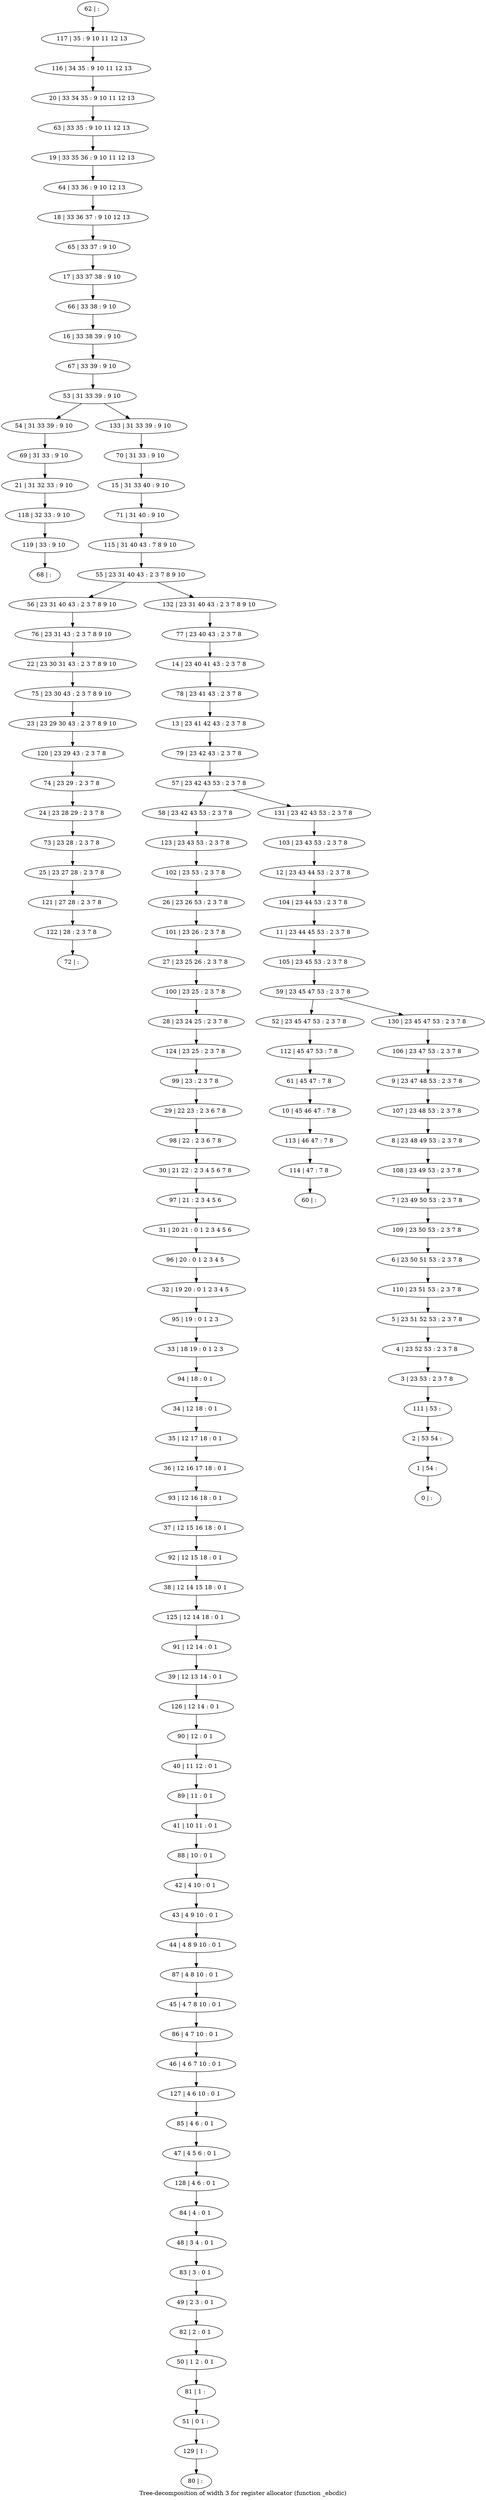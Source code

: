 digraph G {
graph [label="Tree-decomposition of width 3 for register allocator (function _ebcdic)"]
0[label="0 | : "];
1[label="1 | 54 : "];
2[label="2 | 53 54 : "];
3[label="3 | 23 53 : 2 3 7 8 "];
4[label="4 | 23 52 53 : 2 3 7 8 "];
5[label="5 | 23 51 52 53 : 2 3 7 8 "];
6[label="6 | 23 50 51 53 : 2 3 7 8 "];
7[label="7 | 23 49 50 53 : 2 3 7 8 "];
8[label="8 | 23 48 49 53 : 2 3 7 8 "];
9[label="9 | 23 47 48 53 : 2 3 7 8 "];
10[label="10 | 45 46 47 : 7 8 "];
11[label="11 | 23 44 45 53 : 2 3 7 8 "];
12[label="12 | 23 43 44 53 : 2 3 7 8 "];
13[label="13 | 23 41 42 43 : 2 3 7 8 "];
14[label="14 | 23 40 41 43 : 2 3 7 8 "];
15[label="15 | 31 33 40 : 9 10 "];
16[label="16 | 33 38 39 : 9 10 "];
17[label="17 | 33 37 38 : 9 10 "];
18[label="18 | 33 36 37 : 9 10 12 13 "];
19[label="19 | 33 35 36 : 9 10 11 12 13 "];
20[label="20 | 33 34 35 : 9 10 11 12 13 "];
21[label="21 | 31 32 33 : 9 10 "];
22[label="22 | 23 30 31 43 : 2 3 7 8 9 10 "];
23[label="23 | 23 29 30 43 : 2 3 7 8 9 10 "];
24[label="24 | 23 28 29 : 2 3 7 8 "];
25[label="25 | 23 27 28 : 2 3 7 8 "];
26[label="26 | 23 26 53 : 2 3 7 8 "];
27[label="27 | 23 25 26 : 2 3 7 8 "];
28[label="28 | 23 24 25 : 2 3 7 8 "];
29[label="29 | 22 23 : 2 3 6 7 8 "];
30[label="30 | 21 22 : 2 3 4 5 6 7 8 "];
31[label="31 | 20 21 : 0 1 2 3 4 5 6 "];
32[label="32 | 19 20 : 0 1 2 3 4 5 "];
33[label="33 | 18 19 : 0 1 2 3 "];
34[label="34 | 12 18 : 0 1 "];
35[label="35 | 12 17 18 : 0 1 "];
36[label="36 | 12 16 17 18 : 0 1 "];
37[label="37 | 12 15 16 18 : 0 1 "];
38[label="38 | 12 14 15 18 : 0 1 "];
39[label="39 | 12 13 14 : 0 1 "];
40[label="40 | 11 12 : 0 1 "];
41[label="41 | 10 11 : 0 1 "];
42[label="42 | 4 10 : 0 1 "];
43[label="43 | 4 9 10 : 0 1 "];
44[label="44 | 4 8 9 10 : 0 1 "];
45[label="45 | 4 7 8 10 : 0 1 "];
46[label="46 | 4 6 7 10 : 0 1 "];
47[label="47 | 4 5 6 : 0 1 "];
48[label="48 | 3 4 : 0 1 "];
49[label="49 | 2 3 : 0 1 "];
50[label="50 | 1 2 : 0 1 "];
51[label="51 | 0 1 : "];
52[label="52 | 23 45 47 53 : 2 3 7 8 "];
53[label="53 | 31 33 39 : 9 10 "];
54[label="54 | 31 33 39 : 9 10 "];
55[label="55 | 23 31 40 43 : 2 3 7 8 9 10 "];
56[label="56 | 23 31 40 43 : 2 3 7 8 9 10 "];
57[label="57 | 23 42 43 53 : 2 3 7 8 "];
58[label="58 | 23 42 43 53 : 2 3 7 8 "];
59[label="59 | 23 45 47 53 : 2 3 7 8 "];
60[label="60 | : "];
61[label="61 | 45 47 : 7 8 "];
62[label="62 | : "];
63[label="63 | 33 35 : 9 10 11 12 13 "];
64[label="64 | 33 36 : 9 10 12 13 "];
65[label="65 | 33 37 : 9 10 "];
66[label="66 | 33 38 : 9 10 "];
67[label="67 | 33 39 : 9 10 "];
68[label="68 | : "];
69[label="69 | 31 33 : 9 10 "];
70[label="70 | 31 33 : 9 10 "];
71[label="71 | 31 40 : 9 10 "];
72[label="72 | : "];
73[label="73 | 23 28 : 2 3 7 8 "];
74[label="74 | 23 29 : 2 3 7 8 "];
75[label="75 | 23 30 43 : 2 3 7 8 9 10 "];
76[label="76 | 23 31 43 : 2 3 7 8 9 10 "];
77[label="77 | 23 40 43 : 2 3 7 8 "];
78[label="78 | 23 41 43 : 2 3 7 8 "];
79[label="79 | 23 42 43 : 2 3 7 8 "];
80[label="80 | : "];
81[label="81 | 1 : "];
82[label="82 | 2 : 0 1 "];
83[label="83 | 3 : 0 1 "];
84[label="84 | 4 : 0 1 "];
85[label="85 | 4 6 : 0 1 "];
86[label="86 | 4 7 10 : 0 1 "];
87[label="87 | 4 8 10 : 0 1 "];
88[label="88 | 10 : 0 1 "];
89[label="89 | 11 : 0 1 "];
90[label="90 | 12 : 0 1 "];
91[label="91 | 12 14 : 0 1 "];
92[label="92 | 12 15 18 : 0 1 "];
93[label="93 | 12 16 18 : 0 1 "];
94[label="94 | 18 : 0 1 "];
95[label="95 | 19 : 0 1 2 3 "];
96[label="96 | 20 : 0 1 2 3 4 5 "];
97[label="97 | 21 : 2 3 4 5 6 "];
98[label="98 | 22 : 2 3 6 7 8 "];
99[label="99 | 23 : 2 3 7 8 "];
100[label="100 | 23 25 : 2 3 7 8 "];
101[label="101 | 23 26 : 2 3 7 8 "];
102[label="102 | 23 53 : 2 3 7 8 "];
103[label="103 | 23 43 53 : 2 3 7 8 "];
104[label="104 | 23 44 53 : 2 3 7 8 "];
105[label="105 | 23 45 53 : 2 3 7 8 "];
106[label="106 | 23 47 53 : 2 3 7 8 "];
107[label="107 | 23 48 53 : 2 3 7 8 "];
108[label="108 | 23 49 53 : 2 3 7 8 "];
109[label="109 | 23 50 53 : 2 3 7 8 "];
110[label="110 | 23 51 53 : 2 3 7 8 "];
111[label="111 | 53 : "];
112[label="112 | 45 47 53 : 7 8 "];
113[label="113 | 46 47 : 7 8 "];
114[label="114 | 47 : 7 8 "];
115[label="115 | 31 40 43 : 7 8 9 10 "];
116[label="116 | 34 35 : 9 10 11 12 13 "];
117[label="117 | 35 : 9 10 11 12 13 "];
118[label="118 | 32 33 : 9 10 "];
119[label="119 | 33 : 9 10 "];
120[label="120 | 23 29 43 : 2 3 7 8 "];
121[label="121 | 27 28 : 2 3 7 8 "];
122[label="122 | 28 : 2 3 7 8 "];
123[label="123 | 23 43 53 : 2 3 7 8 "];
124[label="124 | 23 25 : 2 3 7 8 "];
125[label="125 | 12 14 18 : 0 1 "];
126[label="126 | 12 14 : 0 1 "];
127[label="127 | 4 6 10 : 0 1 "];
128[label="128 | 4 6 : 0 1 "];
129[label="129 | 1 : "];
130[label="130 | 23 45 47 53 : 2 3 7 8 "];
131[label="131 | 23 42 43 53 : 2 3 7 8 "];
132[label="132 | 23 31 40 43 : 2 3 7 8 9 10 "];
133[label="133 | 31 33 39 : 9 10 "];
34->35 ;
35->36 ;
42->43 ;
43->44 ;
61->10 ;
69->21 ;
54->69 ;
73->25 ;
24->73 ;
74->24 ;
75->23 ;
22->75 ;
76->22 ;
56->76 ;
81->51 ;
50->81 ;
82->50 ;
49->82 ;
83->49 ;
48->83 ;
84->48 ;
85->47 ;
86->46 ;
45->86 ;
87->45 ;
44->87 ;
88->42 ;
41->88 ;
89->41 ;
40->89 ;
90->40 ;
91->39 ;
92->38 ;
37->92 ;
93->37 ;
36->93 ;
94->34 ;
33->94 ;
95->33 ;
32->95 ;
96->32 ;
31->96 ;
97->31 ;
30->97 ;
98->30 ;
29->98 ;
99->29 ;
100->28 ;
27->100 ;
101->27 ;
26->101 ;
102->26 ;
112->61 ;
52->112 ;
10->113 ;
114->60 ;
113->114 ;
21->118 ;
119->68 ;
118->119 ;
120->74 ;
23->120 ;
25->121 ;
122->72 ;
121->122 ;
123->102 ;
58->123 ;
124->99 ;
28->124 ;
125->91 ;
38->125 ;
126->90 ;
39->126 ;
127->85 ;
46->127 ;
128->84 ;
47->128 ;
129->80 ;
51->129 ;
62->117 ;
117->116 ;
116->20 ;
20->63 ;
63->19 ;
19->64 ;
64->18 ;
18->65 ;
65->17 ;
17->66 ;
66->16 ;
16->67 ;
67->53 ;
70->15 ;
15->71 ;
71->115 ;
115->55 ;
77->14 ;
14->78 ;
78->13 ;
13->79 ;
79->57 ;
103->12 ;
12->104 ;
104->11 ;
11->105 ;
105->59 ;
106->9 ;
9->107 ;
107->8 ;
8->108 ;
108->7 ;
7->109 ;
109->6 ;
6->110 ;
110->5 ;
5->4 ;
4->3 ;
3->111 ;
111->2 ;
2->1 ;
1->0 ;
130->106 ;
131->103 ;
132->77 ;
133->70 ;
59->52 ;
59->130 ;
57->58 ;
57->131 ;
55->56 ;
55->132 ;
53->54 ;
53->133 ;
}
